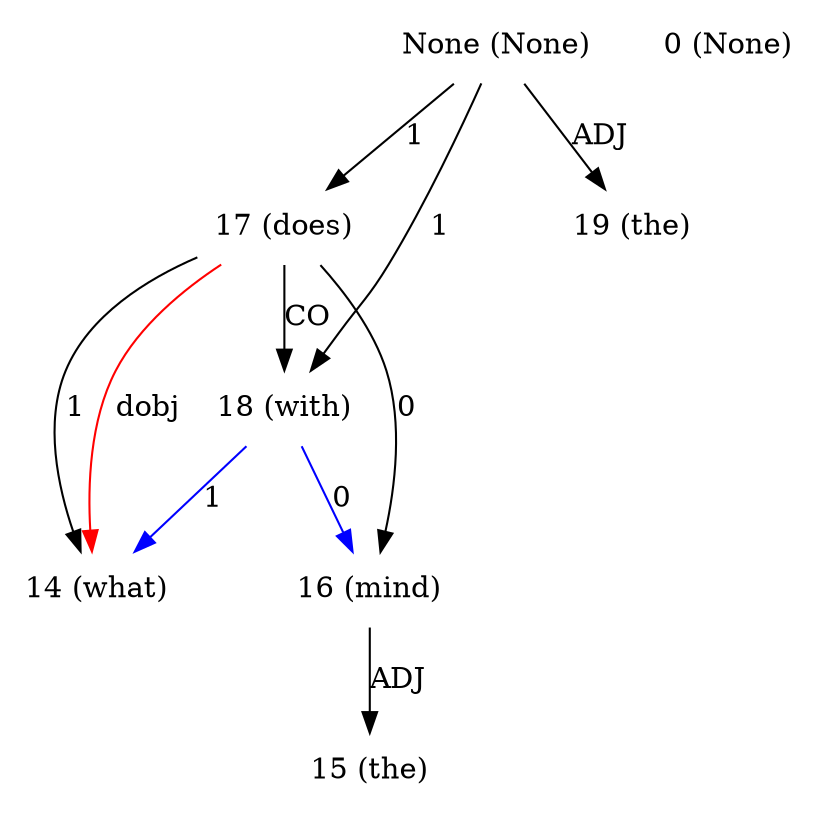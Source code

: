 digraph G{
edge [dir=forward]
node [shape=plaintext]

None [label="None (None)"]
None -> 17 [label="1"]
None -> 18 [label="1"]
None [label="None (None)"]
None -> 19 [label="ADJ"]
0 [label="0 (None)"]
14 [label="14 (what)"]
17 -> 14 [label="dobj", color="red"]
15 [label="15 (the)"]
16 [label="16 (mind)"]
16 -> 15 [label="ADJ"]
17 [label="17 (does)"]
17 -> 14 [label="1"]
17 -> 16 [label="0"]
17 -> 18 [label="CO"]
18 [label="18 (with)"]
18 -> 14 [label="1", color="blue"]
18 -> 16 [label="0", color="blue"]
19 [label="19 (the)"]
}
